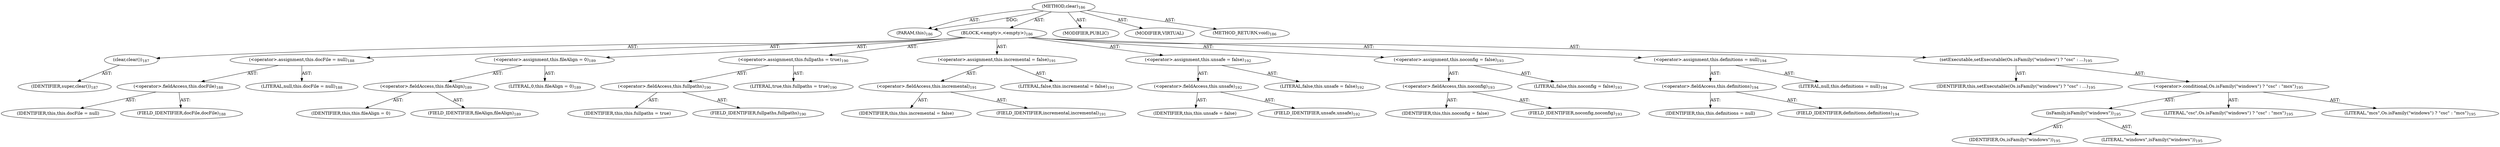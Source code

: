 digraph "clear" {  
"111669149697" [label = <(METHOD,clear)<SUB>186</SUB>> ]
"115964116992" [label = <(PARAM,this)<SUB>186</SUB>> ]
"25769803777" [label = <(BLOCK,&lt;empty&gt;,&lt;empty&gt;)<SUB>186</SUB>> ]
"30064771079" [label = <(clear,clear())<SUB>187</SUB>> ]
"68719476755" [label = <(IDENTIFIER,super,clear())<SUB>187</SUB>> ]
"30064771080" [label = <(&lt;operator&gt;.assignment,this.docFile = null)<SUB>188</SUB>> ]
"30064771081" [label = <(&lt;operator&gt;.fieldAccess,this.docFile)<SUB>188</SUB>> ]
"68719476756" [label = <(IDENTIFIER,this,this.docFile = null)> ]
"55834574851" [label = <(FIELD_IDENTIFIER,docFile,docFile)<SUB>188</SUB>> ]
"90194313219" [label = <(LITERAL,null,this.docFile = null)<SUB>188</SUB>> ]
"30064771082" [label = <(&lt;operator&gt;.assignment,this.fileAlign = 0)<SUB>189</SUB>> ]
"30064771083" [label = <(&lt;operator&gt;.fieldAccess,this.fileAlign)<SUB>189</SUB>> ]
"68719476757" [label = <(IDENTIFIER,this,this.fileAlign = 0)> ]
"55834574852" [label = <(FIELD_IDENTIFIER,fileAlign,fileAlign)<SUB>189</SUB>> ]
"90194313220" [label = <(LITERAL,0,this.fileAlign = 0)<SUB>189</SUB>> ]
"30064771084" [label = <(&lt;operator&gt;.assignment,this.fullpaths = true)<SUB>190</SUB>> ]
"30064771085" [label = <(&lt;operator&gt;.fieldAccess,this.fullpaths)<SUB>190</SUB>> ]
"68719476758" [label = <(IDENTIFIER,this,this.fullpaths = true)> ]
"55834574853" [label = <(FIELD_IDENTIFIER,fullpaths,fullpaths)<SUB>190</SUB>> ]
"90194313221" [label = <(LITERAL,true,this.fullpaths = true)<SUB>190</SUB>> ]
"30064771086" [label = <(&lt;operator&gt;.assignment,this.incremental = false)<SUB>191</SUB>> ]
"30064771087" [label = <(&lt;operator&gt;.fieldAccess,this.incremental)<SUB>191</SUB>> ]
"68719476759" [label = <(IDENTIFIER,this,this.incremental = false)> ]
"55834574854" [label = <(FIELD_IDENTIFIER,incremental,incremental)<SUB>191</SUB>> ]
"90194313222" [label = <(LITERAL,false,this.incremental = false)<SUB>191</SUB>> ]
"30064771088" [label = <(&lt;operator&gt;.assignment,this.unsafe = false)<SUB>192</SUB>> ]
"30064771089" [label = <(&lt;operator&gt;.fieldAccess,this.unsafe)<SUB>192</SUB>> ]
"68719476760" [label = <(IDENTIFIER,this,this.unsafe = false)> ]
"55834574855" [label = <(FIELD_IDENTIFIER,unsafe,unsafe)<SUB>192</SUB>> ]
"90194313223" [label = <(LITERAL,false,this.unsafe = false)<SUB>192</SUB>> ]
"30064771090" [label = <(&lt;operator&gt;.assignment,this.noconfig = false)<SUB>193</SUB>> ]
"30064771091" [label = <(&lt;operator&gt;.fieldAccess,this.noconfig)<SUB>193</SUB>> ]
"68719476761" [label = <(IDENTIFIER,this,this.noconfig = false)> ]
"55834574856" [label = <(FIELD_IDENTIFIER,noconfig,noconfig)<SUB>193</SUB>> ]
"90194313224" [label = <(LITERAL,false,this.noconfig = false)<SUB>193</SUB>> ]
"30064771092" [label = <(&lt;operator&gt;.assignment,this.definitions = null)<SUB>194</SUB>> ]
"30064771093" [label = <(&lt;operator&gt;.fieldAccess,this.definitions)<SUB>194</SUB>> ]
"68719476762" [label = <(IDENTIFIER,this,this.definitions = null)> ]
"55834574857" [label = <(FIELD_IDENTIFIER,definitions,definitions)<SUB>194</SUB>> ]
"90194313225" [label = <(LITERAL,null,this.definitions = null)<SUB>194</SUB>> ]
"30064771094" [label = <(setExecutable,setExecutable(Os.isFamily(&quot;windows&quot;) ? &quot;csc&quot; : ...)<SUB>195</SUB>> ]
"68719476736" [label = <(IDENTIFIER,this,setExecutable(Os.isFamily(&quot;windows&quot;) ? &quot;csc&quot; : ...)<SUB>195</SUB>> ]
"30064771095" [label = <(&lt;operator&gt;.conditional,Os.isFamily(&quot;windows&quot;) ? &quot;csc&quot; : &quot;mcs&quot;)<SUB>195</SUB>> ]
"30064771096" [label = <(isFamily,isFamily(&quot;windows&quot;))<SUB>195</SUB>> ]
"68719476763" [label = <(IDENTIFIER,Os,isFamily(&quot;windows&quot;))<SUB>195</SUB>> ]
"90194313226" [label = <(LITERAL,&quot;windows&quot;,isFamily(&quot;windows&quot;))<SUB>195</SUB>> ]
"90194313227" [label = <(LITERAL,&quot;csc&quot;,Os.isFamily(&quot;windows&quot;) ? &quot;csc&quot; : &quot;mcs&quot;)<SUB>195</SUB>> ]
"90194313228" [label = <(LITERAL,&quot;mcs&quot;,Os.isFamily(&quot;windows&quot;) ? &quot;csc&quot; : &quot;mcs&quot;)<SUB>195</SUB>> ]
"133143986184" [label = <(MODIFIER,PUBLIC)> ]
"133143986185" [label = <(MODIFIER,VIRTUAL)> ]
"128849018881" [label = <(METHOD_RETURN,void)<SUB>186</SUB>> ]
  "111669149697" -> "115964116992"  [ label = "AST: "] 
  "111669149697" -> "25769803777"  [ label = "AST: "] 
  "111669149697" -> "133143986184"  [ label = "AST: "] 
  "111669149697" -> "133143986185"  [ label = "AST: "] 
  "111669149697" -> "128849018881"  [ label = "AST: "] 
  "25769803777" -> "30064771079"  [ label = "AST: "] 
  "25769803777" -> "30064771080"  [ label = "AST: "] 
  "25769803777" -> "30064771082"  [ label = "AST: "] 
  "25769803777" -> "30064771084"  [ label = "AST: "] 
  "25769803777" -> "30064771086"  [ label = "AST: "] 
  "25769803777" -> "30064771088"  [ label = "AST: "] 
  "25769803777" -> "30064771090"  [ label = "AST: "] 
  "25769803777" -> "30064771092"  [ label = "AST: "] 
  "25769803777" -> "30064771094"  [ label = "AST: "] 
  "30064771079" -> "68719476755"  [ label = "AST: "] 
  "30064771080" -> "30064771081"  [ label = "AST: "] 
  "30064771080" -> "90194313219"  [ label = "AST: "] 
  "30064771081" -> "68719476756"  [ label = "AST: "] 
  "30064771081" -> "55834574851"  [ label = "AST: "] 
  "30064771082" -> "30064771083"  [ label = "AST: "] 
  "30064771082" -> "90194313220"  [ label = "AST: "] 
  "30064771083" -> "68719476757"  [ label = "AST: "] 
  "30064771083" -> "55834574852"  [ label = "AST: "] 
  "30064771084" -> "30064771085"  [ label = "AST: "] 
  "30064771084" -> "90194313221"  [ label = "AST: "] 
  "30064771085" -> "68719476758"  [ label = "AST: "] 
  "30064771085" -> "55834574853"  [ label = "AST: "] 
  "30064771086" -> "30064771087"  [ label = "AST: "] 
  "30064771086" -> "90194313222"  [ label = "AST: "] 
  "30064771087" -> "68719476759"  [ label = "AST: "] 
  "30064771087" -> "55834574854"  [ label = "AST: "] 
  "30064771088" -> "30064771089"  [ label = "AST: "] 
  "30064771088" -> "90194313223"  [ label = "AST: "] 
  "30064771089" -> "68719476760"  [ label = "AST: "] 
  "30064771089" -> "55834574855"  [ label = "AST: "] 
  "30064771090" -> "30064771091"  [ label = "AST: "] 
  "30064771090" -> "90194313224"  [ label = "AST: "] 
  "30064771091" -> "68719476761"  [ label = "AST: "] 
  "30064771091" -> "55834574856"  [ label = "AST: "] 
  "30064771092" -> "30064771093"  [ label = "AST: "] 
  "30064771092" -> "90194313225"  [ label = "AST: "] 
  "30064771093" -> "68719476762"  [ label = "AST: "] 
  "30064771093" -> "55834574857"  [ label = "AST: "] 
  "30064771094" -> "68719476736"  [ label = "AST: "] 
  "30064771094" -> "30064771095"  [ label = "AST: "] 
  "30064771095" -> "30064771096"  [ label = "AST: "] 
  "30064771095" -> "90194313227"  [ label = "AST: "] 
  "30064771095" -> "90194313228"  [ label = "AST: "] 
  "30064771096" -> "68719476763"  [ label = "AST: "] 
  "30064771096" -> "90194313226"  [ label = "AST: "] 
  "111669149697" -> "115964116992"  [ label = "DDG: "] 
}
